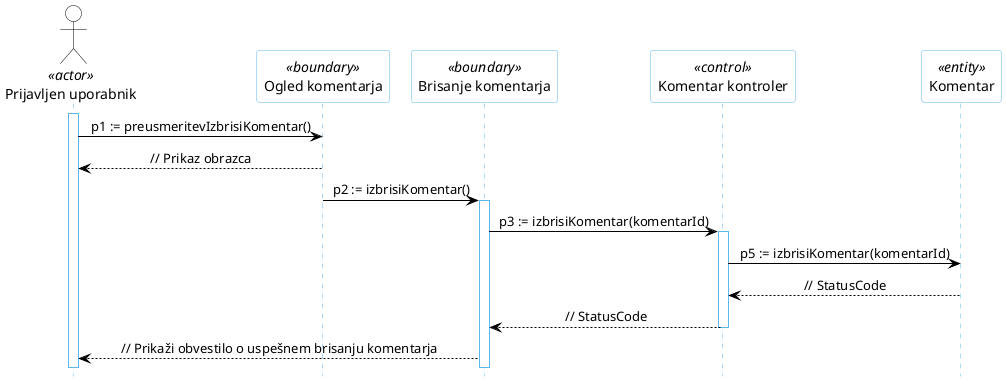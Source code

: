 @startuml
hide footbox

skinparam backgroundcolor transparent
skinparam defaultTextAlignment center
skinparam actorBorderColor black
skinparam actorBackgroundColor white
skinparam arrowColor black  
skinparam sequenceLifeLineBorderColor #5FB8EC
skinparam sequenceParticipantBorderColor #5FB8EC
skinparam sequenceParticipantBackgroundColor white

actor "Prijavljen uporabnik" as U1 <<actor>>

participant "Ogled komentarja" as R6 <<boundary>>
participant "Brisanje komentarja" as R5 <<boundary>>
participant "Komentar kontroler" as R2 <<control>>
participant "Komentar" as R4 <<entity>>


activate U1
U1 -> R6: p1 := preusmeritevIzbrisiKomentar()
R6 --> U1: // Prikaz obrazca
R6 -> R5: p2 := izbrisiKomentar()
activate R5
R5 -> R2: p3 := izbrisiKomentar(komentarId)
activate R2
R2 -> R4: p5 := izbrisiKomentar(komentarId)
R4 --> R2: // StatusCode
R2 --> R5: // StatusCode
deactivate R2
R5 --> U1: // Prikaži obvestilo o uspešnem brisanju komentarja
@enduml
